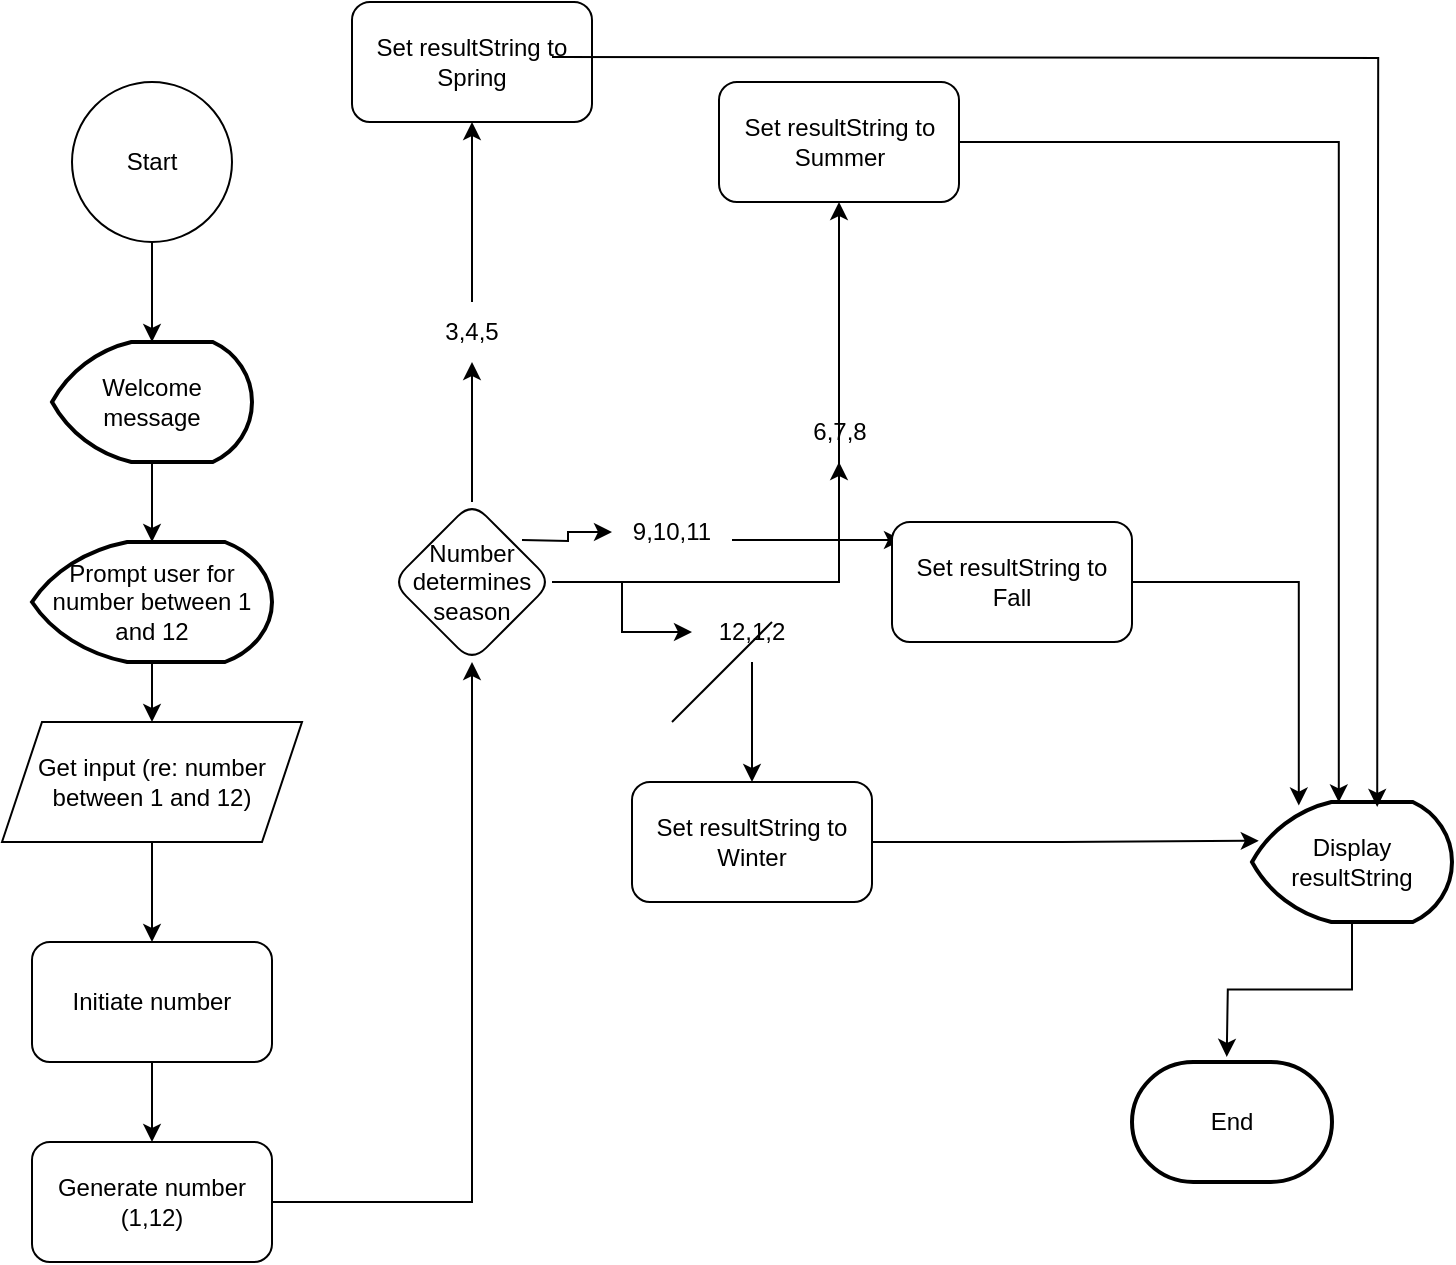 <mxfile version="26.0.14">
  <diagram id="C5RBs43oDa-KdzZeNtuy" name="Page-1">
    <mxGraphModel dx="1295" dy="653" grid="1" gridSize="10" guides="1" tooltips="1" connect="1" arrows="1" fold="1" page="1" pageScale="1" pageWidth="827" pageHeight="1169" math="0" shadow="0">
      <root>
        <mxCell id="WIyWlLk6GJQsqaUBKTNV-0" />
        <mxCell id="WIyWlLk6GJQsqaUBKTNV-1" parent="WIyWlLk6GJQsqaUBKTNV-0" />
        <mxCell id="Q6AgkDgWXiaU7bFI3k5Q-0" value="Start" style="ellipse;whiteSpace=wrap;html=1;aspect=fixed;" vertex="1" parent="WIyWlLk6GJQsqaUBKTNV-1">
          <mxGeometry x="90" y="40" width="80" height="80" as="geometry" />
        </mxCell>
        <mxCell id="Q6AgkDgWXiaU7bFI3k5Q-64" style="edgeStyle=orthogonalEdgeStyle;rounded=0;orthogonalLoop=1;jettySize=auto;html=1;exitX=0.5;exitY=1;exitDx=0;exitDy=0;entryX=0.5;entryY=0;entryDx=0;entryDy=0;" edge="1" parent="WIyWlLk6GJQsqaUBKTNV-1" source="Q6AgkDgWXiaU7bFI3k5Q-4" target="Q6AgkDgWXiaU7bFI3k5Q-8">
          <mxGeometry relative="1" as="geometry" />
        </mxCell>
        <mxCell id="Q6AgkDgWXiaU7bFI3k5Q-4" value="Get input (re: number between 1 and 12)" style="shape=parallelogram;perimeter=parallelogramPerimeter;whiteSpace=wrap;html=1;fixedSize=1;" vertex="1" parent="WIyWlLk6GJQsqaUBKTNV-1">
          <mxGeometry x="55" y="360" width="150" height="60" as="geometry" />
        </mxCell>
        <mxCell id="Q6AgkDgWXiaU7bFI3k5Q-6" value="Welcome message" style="strokeWidth=2;html=1;shape=mxgraph.flowchart.display;whiteSpace=wrap;" vertex="1" parent="WIyWlLk6GJQsqaUBKTNV-1">
          <mxGeometry x="80" y="170" width="100" height="60" as="geometry" />
        </mxCell>
        <mxCell id="Q6AgkDgWXiaU7bFI3k5Q-63" style="edgeStyle=orthogonalEdgeStyle;rounded=0;orthogonalLoop=1;jettySize=auto;html=1;exitX=0.5;exitY=1;exitDx=0;exitDy=0;exitPerimeter=0;entryX=0.5;entryY=0;entryDx=0;entryDy=0;" edge="1" parent="WIyWlLk6GJQsqaUBKTNV-1" source="Q6AgkDgWXiaU7bFI3k5Q-7" target="Q6AgkDgWXiaU7bFI3k5Q-4">
          <mxGeometry relative="1" as="geometry" />
        </mxCell>
        <mxCell id="Q6AgkDgWXiaU7bFI3k5Q-7" value="Prompt user for number between 1 and 12" style="strokeWidth=2;html=1;shape=mxgraph.flowchart.display;whiteSpace=wrap;" vertex="1" parent="WIyWlLk6GJQsqaUBKTNV-1">
          <mxGeometry x="70" y="270" width="120" height="60" as="geometry" />
        </mxCell>
        <mxCell id="Q6AgkDgWXiaU7bFI3k5Q-10" value="" style="edgeStyle=orthogonalEdgeStyle;rounded=0;orthogonalLoop=1;jettySize=auto;html=1;" edge="1" parent="WIyWlLk6GJQsqaUBKTNV-1" source="Q6AgkDgWXiaU7bFI3k5Q-8" target="Q6AgkDgWXiaU7bFI3k5Q-9">
          <mxGeometry relative="1" as="geometry" />
        </mxCell>
        <mxCell id="Q6AgkDgWXiaU7bFI3k5Q-8" value="Initiate number" style="rounded=1;whiteSpace=wrap;html=1;" vertex="1" parent="WIyWlLk6GJQsqaUBKTNV-1">
          <mxGeometry x="70" y="470" width="120" height="60" as="geometry" />
        </mxCell>
        <mxCell id="Q6AgkDgWXiaU7bFI3k5Q-12" value="" style="edgeStyle=orthogonalEdgeStyle;rounded=0;orthogonalLoop=1;jettySize=auto;html=1;" edge="1" parent="WIyWlLk6GJQsqaUBKTNV-1" source="Q6AgkDgWXiaU7bFI3k5Q-9" target="Q6AgkDgWXiaU7bFI3k5Q-11">
          <mxGeometry relative="1" as="geometry" />
        </mxCell>
        <mxCell id="Q6AgkDgWXiaU7bFI3k5Q-9" value="Generate number (1,12)" style="whiteSpace=wrap;html=1;rounded=1;" vertex="1" parent="WIyWlLk6GJQsqaUBKTNV-1">
          <mxGeometry x="70" y="570" width="120" height="60" as="geometry" />
        </mxCell>
        <mxCell id="Q6AgkDgWXiaU7bFI3k5Q-14" value="" style="edgeStyle=orthogonalEdgeStyle;rounded=0;orthogonalLoop=1;jettySize=auto;html=1;" edge="1" parent="WIyWlLk6GJQsqaUBKTNV-1" source="Q6AgkDgWXiaU7bFI3k5Q-25" target="Q6AgkDgWXiaU7bFI3k5Q-13">
          <mxGeometry relative="1" as="geometry" />
        </mxCell>
        <mxCell id="Q6AgkDgWXiaU7bFI3k5Q-16" value="" style="edgeStyle=orthogonalEdgeStyle;rounded=0;orthogonalLoop=1;jettySize=auto;html=1;" edge="1" parent="WIyWlLk6GJQsqaUBKTNV-1" source="Q6AgkDgWXiaU7bFI3k5Q-27" target="Q6AgkDgWXiaU7bFI3k5Q-15">
          <mxGeometry relative="1" as="geometry">
            <Array as="points">
              <mxPoint x="474" y="260" />
            </Array>
          </mxGeometry>
        </mxCell>
        <mxCell id="Q6AgkDgWXiaU7bFI3k5Q-21" value="" style="edgeStyle=orthogonalEdgeStyle;rounded=0;orthogonalLoop=1;jettySize=auto;html=1;" edge="1" parent="WIyWlLk6GJQsqaUBKTNV-1" source="Q6AgkDgWXiaU7bFI3k5Q-41">
          <mxGeometry relative="1" as="geometry">
            <mxPoint x="315" y="269" as="sourcePoint" />
            <mxPoint x="505" y="269" as="targetPoint" />
            <Array as="points">
              <mxPoint x="395" y="269" />
              <mxPoint x="395" y="269" />
            </Array>
          </mxGeometry>
        </mxCell>
        <mxCell id="Q6AgkDgWXiaU7bFI3k5Q-24" value="" style="edgeStyle=orthogonalEdgeStyle;rounded=0;orthogonalLoop=1;jettySize=auto;html=1;" edge="1" parent="WIyWlLk6GJQsqaUBKTNV-1" source="Q6AgkDgWXiaU7bFI3k5Q-35" target="Q6AgkDgWXiaU7bFI3k5Q-23">
          <mxGeometry relative="1" as="geometry" />
        </mxCell>
        <mxCell id="Q6AgkDgWXiaU7bFI3k5Q-11" value="Number determines season" style="rhombus;whiteSpace=wrap;html=1;rounded=1;" vertex="1" parent="WIyWlLk6GJQsqaUBKTNV-1">
          <mxGeometry x="250" y="250" width="80" height="80" as="geometry" />
        </mxCell>
        <mxCell id="Q6AgkDgWXiaU7bFI3k5Q-13" value="Set resultString to Spring" style="whiteSpace=wrap;html=1;rounded=1;" vertex="1" parent="WIyWlLk6GJQsqaUBKTNV-1">
          <mxGeometry x="230" width="120" height="60" as="geometry" />
        </mxCell>
        <mxCell id="Q6AgkDgWXiaU7bFI3k5Q-48" style="edgeStyle=orthogonalEdgeStyle;rounded=0;orthogonalLoop=1;jettySize=auto;html=1;exitX=1;exitY=0.5;exitDx=0;exitDy=0;entryX=0.434;entryY=0.003;entryDx=0;entryDy=0;entryPerimeter=0;" edge="1" parent="WIyWlLk6GJQsqaUBKTNV-1" source="Q6AgkDgWXiaU7bFI3k5Q-15" target="Q6AgkDgWXiaU7bFI3k5Q-43">
          <mxGeometry relative="1" as="geometry">
            <mxPoint x="730" y="380" as="targetPoint" />
          </mxGeometry>
        </mxCell>
        <mxCell id="Q6AgkDgWXiaU7bFI3k5Q-15" value="Set resultString to Summer" style="whiteSpace=wrap;html=1;rounded=1;" vertex="1" parent="WIyWlLk6GJQsqaUBKTNV-1">
          <mxGeometry x="413.5" y="40" width="120" height="60" as="geometry" />
        </mxCell>
        <mxCell id="Q6AgkDgWXiaU7bFI3k5Q-20" value="Set resultString to Fall" style="whiteSpace=wrap;html=1;rounded=1;" vertex="1" parent="WIyWlLk6GJQsqaUBKTNV-1">
          <mxGeometry x="500" y="260" width="120" height="60" as="geometry" />
        </mxCell>
        <mxCell id="Q6AgkDgWXiaU7bFI3k5Q-23" value="Set resultString to Winter" style="whiteSpace=wrap;html=1;rounded=1;" vertex="1" parent="WIyWlLk6GJQsqaUBKTNV-1">
          <mxGeometry x="370" y="390" width="120" height="60" as="geometry" />
        </mxCell>
        <mxCell id="Q6AgkDgWXiaU7bFI3k5Q-26" value="" style="edgeStyle=orthogonalEdgeStyle;rounded=0;orthogonalLoop=1;jettySize=auto;html=1;" edge="1" parent="WIyWlLk6GJQsqaUBKTNV-1" source="Q6AgkDgWXiaU7bFI3k5Q-11" target="Q6AgkDgWXiaU7bFI3k5Q-25">
          <mxGeometry relative="1" as="geometry">
            <mxPoint x="290" y="250" as="sourcePoint" />
            <mxPoint x="290" y="80" as="targetPoint" />
          </mxGeometry>
        </mxCell>
        <mxCell id="Q6AgkDgWXiaU7bFI3k5Q-25" value="3,4,5" style="text;html=1;align=center;verticalAlign=middle;whiteSpace=wrap;rounded=0;" vertex="1" parent="WIyWlLk6GJQsqaUBKTNV-1">
          <mxGeometry x="260" y="150" width="60" height="30" as="geometry" />
        </mxCell>
        <mxCell id="Q6AgkDgWXiaU7bFI3k5Q-28" value="" style="edgeStyle=orthogonalEdgeStyle;rounded=0;orthogonalLoop=1;jettySize=auto;html=1;" edge="1" parent="WIyWlLk6GJQsqaUBKTNV-1" source="Q6AgkDgWXiaU7bFI3k5Q-11" target="Q6AgkDgWXiaU7bFI3k5Q-27">
          <mxGeometry relative="1" as="geometry">
            <mxPoint x="300" y="260" as="sourcePoint" />
            <mxPoint x="474" y="100" as="targetPoint" />
            <Array as="points" />
          </mxGeometry>
        </mxCell>
        <mxCell id="Q6AgkDgWXiaU7bFI3k5Q-27" value="6,7,8" style="text;html=1;align=center;verticalAlign=middle;whiteSpace=wrap;rounded=0;" vertex="1" parent="WIyWlLk6GJQsqaUBKTNV-1">
          <mxGeometry x="443.5" y="200" width="60" height="30" as="geometry" />
        </mxCell>
        <mxCell id="Q6AgkDgWXiaU7bFI3k5Q-37" value="" style="edgeStyle=orthogonalEdgeStyle;rounded=0;orthogonalLoop=1;jettySize=auto;html=1;" edge="1" parent="WIyWlLk6GJQsqaUBKTNV-1" source="Q6AgkDgWXiaU7bFI3k5Q-11" target="Q6AgkDgWXiaU7bFI3k5Q-35">
          <mxGeometry relative="1" as="geometry">
            <mxPoint x="330" y="290" as="sourcePoint" />
            <mxPoint x="430" y="350" as="targetPoint" />
          </mxGeometry>
        </mxCell>
        <mxCell id="Q6AgkDgWXiaU7bFI3k5Q-35" value="12,1,2" style="text;html=1;align=center;verticalAlign=middle;whiteSpace=wrap;rounded=0;" vertex="1" parent="WIyWlLk6GJQsqaUBKTNV-1">
          <mxGeometry x="400" y="300" width="60" height="30" as="geometry" />
        </mxCell>
        <mxCell id="Q6AgkDgWXiaU7bFI3k5Q-42" value="" style="edgeStyle=orthogonalEdgeStyle;rounded=0;orthogonalLoop=1;jettySize=auto;html=1;" edge="1" parent="WIyWlLk6GJQsqaUBKTNV-1" target="Q6AgkDgWXiaU7bFI3k5Q-41">
          <mxGeometry relative="1" as="geometry">
            <mxPoint x="315" y="269" as="sourcePoint" />
            <mxPoint x="505" y="269" as="targetPoint" />
            <Array as="points" />
          </mxGeometry>
        </mxCell>
        <mxCell id="Q6AgkDgWXiaU7bFI3k5Q-41" value="9,10,11" style="text;html=1;align=center;verticalAlign=middle;whiteSpace=wrap;rounded=0;" vertex="1" parent="WIyWlLk6GJQsqaUBKTNV-1">
          <mxGeometry x="360" y="250" width="60" height="30" as="geometry" />
        </mxCell>
        <mxCell id="Q6AgkDgWXiaU7bFI3k5Q-43" value="Display resultString" style="strokeWidth=2;html=1;shape=mxgraph.flowchart.display;whiteSpace=wrap;" vertex="1" parent="WIyWlLk6GJQsqaUBKTNV-1">
          <mxGeometry x="680" y="400" width="100" height="60" as="geometry" />
        </mxCell>
        <mxCell id="Q6AgkDgWXiaU7bFI3k5Q-46" style="edgeStyle=orthogonalEdgeStyle;rounded=0;orthogonalLoop=1;jettySize=auto;html=1;exitX=1;exitY=0.5;exitDx=0;exitDy=0;entryX=1.026;entryY=0.25;entryDx=0;entryDy=0;entryPerimeter=0;" edge="1" parent="WIyWlLk6GJQsqaUBKTNV-1">
          <mxGeometry relative="1" as="geometry">
            <mxPoint x="330" y="27.5" as="sourcePoint" />
            <mxPoint x="742.6" y="402.5" as="targetPoint" />
          </mxGeometry>
        </mxCell>
        <mxCell id="Q6AgkDgWXiaU7bFI3k5Q-51" style="edgeStyle=orthogonalEdgeStyle;rounded=0;orthogonalLoop=1;jettySize=auto;html=1;exitX=1;exitY=0.5;exitDx=0;exitDy=0;entryX=0.234;entryY=0.03;entryDx=0;entryDy=0;entryPerimeter=0;" edge="1" parent="WIyWlLk6GJQsqaUBKTNV-1" source="Q6AgkDgWXiaU7bFI3k5Q-20" target="Q6AgkDgWXiaU7bFI3k5Q-43">
          <mxGeometry relative="1" as="geometry" />
        </mxCell>
        <mxCell id="Q6AgkDgWXiaU7bFI3k5Q-54" style="edgeStyle=orthogonalEdgeStyle;rounded=0;orthogonalLoop=1;jettySize=auto;html=1;exitX=1;exitY=0.5;exitDx=0;exitDy=0;entryX=0.034;entryY=0.323;entryDx=0;entryDy=0;entryPerimeter=0;" edge="1" parent="WIyWlLk6GJQsqaUBKTNV-1" source="Q6AgkDgWXiaU7bFI3k5Q-23" target="Q6AgkDgWXiaU7bFI3k5Q-43">
          <mxGeometry relative="1" as="geometry" />
        </mxCell>
        <mxCell id="Q6AgkDgWXiaU7bFI3k5Q-57" style="edgeStyle=orthogonalEdgeStyle;rounded=0;orthogonalLoop=1;jettySize=auto;html=1;exitX=0.5;exitY=1;exitDx=0;exitDy=0;exitPerimeter=0;entryX=0.978;entryY=0.218;entryDx=0;entryDy=0;entryPerimeter=0;" edge="1" parent="WIyWlLk6GJQsqaUBKTNV-1" source="Q6AgkDgWXiaU7bFI3k5Q-43">
          <mxGeometry relative="1" as="geometry">
            <mxPoint x="667.36" y="527.44" as="targetPoint" />
          </mxGeometry>
        </mxCell>
        <mxCell id="Q6AgkDgWXiaU7bFI3k5Q-58" value="End" style="strokeWidth=2;html=1;shape=mxgraph.flowchart.terminator;whiteSpace=wrap;" vertex="1" parent="WIyWlLk6GJQsqaUBKTNV-1">
          <mxGeometry x="620" y="530" width="100" height="60" as="geometry" />
        </mxCell>
        <mxCell id="Q6AgkDgWXiaU7bFI3k5Q-60" value="" style="endArrow=none;html=1;rounded=0;" edge="1" parent="WIyWlLk6GJQsqaUBKTNV-1">
          <mxGeometry width="50" height="50" relative="1" as="geometry">
            <mxPoint x="390" y="360" as="sourcePoint" />
            <mxPoint x="440" y="310" as="targetPoint" />
          </mxGeometry>
        </mxCell>
        <mxCell id="Q6AgkDgWXiaU7bFI3k5Q-61" style="edgeStyle=orthogonalEdgeStyle;rounded=0;orthogonalLoop=1;jettySize=auto;html=1;exitX=0.5;exitY=1;exitDx=0;exitDy=0;entryX=0.5;entryY=0;entryDx=0;entryDy=0;entryPerimeter=0;" edge="1" parent="WIyWlLk6GJQsqaUBKTNV-1" source="Q6AgkDgWXiaU7bFI3k5Q-0" target="Q6AgkDgWXiaU7bFI3k5Q-6">
          <mxGeometry relative="1" as="geometry" />
        </mxCell>
        <mxCell id="Q6AgkDgWXiaU7bFI3k5Q-62" style="edgeStyle=orthogonalEdgeStyle;rounded=0;orthogonalLoop=1;jettySize=auto;html=1;exitX=0.5;exitY=1;exitDx=0;exitDy=0;exitPerimeter=0;entryX=0.5;entryY=0;entryDx=0;entryDy=0;entryPerimeter=0;" edge="1" parent="WIyWlLk6GJQsqaUBKTNV-1" source="Q6AgkDgWXiaU7bFI3k5Q-6" target="Q6AgkDgWXiaU7bFI3k5Q-7">
          <mxGeometry relative="1" as="geometry" />
        </mxCell>
      </root>
    </mxGraphModel>
  </diagram>
</mxfile>
